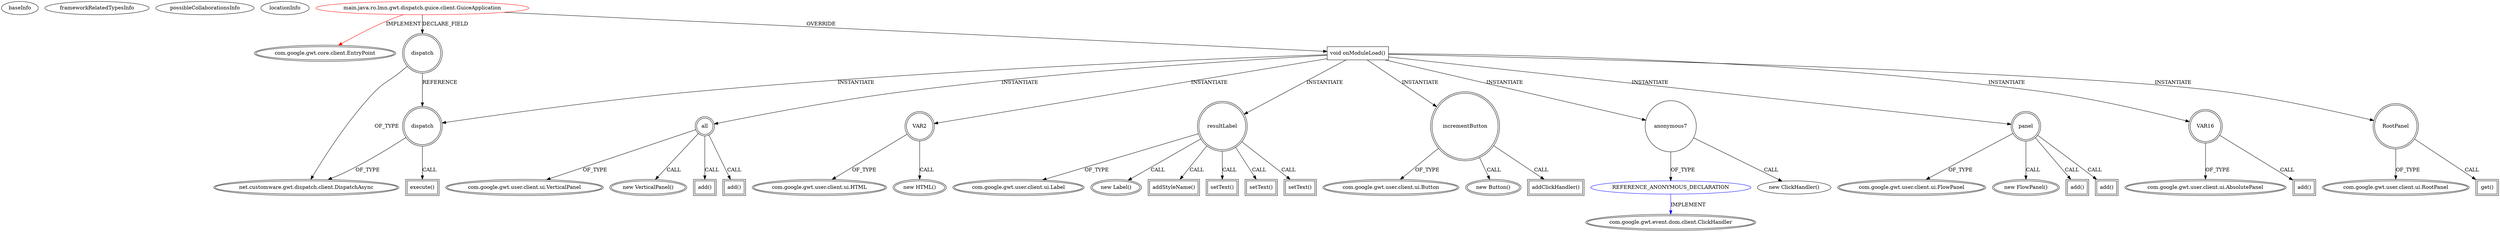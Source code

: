 digraph {
baseInfo[graphId=4424,category="extension_graph",isAnonymous=false,possibleRelation=true]
frameworkRelatedTypesInfo[0="com.google.gwt.core.client.EntryPoint"]
possibleCollaborationsInfo[0="4424~OVERRIDING_METHOD_DECLARATION-INSTANTIATION-~com.google.gwt.core.client.EntryPoint ~com.google.gwt.event.dom.client.ClickHandler ~false~true"]
locationInfo[projectName="rombert-gwt-dispatch-sample",filePath="/rombert-gwt-dispatch-sample/gwt-dispatch-sample-master/dispatch-sample-guice/src/main/java/ro/lmn/gwt/dispatch/guice/client/GuiceApplication.java",contextSignature="GuiceApplication",graphId="4424"]
0[label="main.java.ro.lmn.gwt.dispatch.guice.client.GuiceApplication",vertexType="ROOT_CLIENT_CLASS_DECLARATION",isFrameworkType=false,color=red]
1[label="com.google.gwt.core.client.EntryPoint",vertexType="FRAMEWORK_INTERFACE_TYPE",isFrameworkType=true,peripheries=2]
2[label="dispatch",vertexType="FIELD_DECLARATION",isFrameworkType=true,peripheries=2,shape=circle]
3[label="net.customware.gwt.dispatch.client.DispatchAsync",vertexType="FRAMEWORK_INTERFACE_TYPE",isFrameworkType=true,peripheries=2]
4[label="void onModuleLoad()",vertexType="OVERRIDING_METHOD_DECLARATION",isFrameworkType=false,shape=box]
6[label="all",vertexType="VARIABLE_EXPRESION",isFrameworkType=true,peripheries=2,shape=circle]
7[label="com.google.gwt.user.client.ui.VerticalPanel",vertexType="FRAMEWORK_CLASS_TYPE",isFrameworkType=true,peripheries=2]
5[label="new VerticalPanel()",vertexType="CONSTRUCTOR_CALL",isFrameworkType=true,peripheries=2]
9[label="add()",vertexType="INSIDE_CALL",isFrameworkType=true,peripheries=2,shape=box]
11[label="VAR2",vertexType="VARIABLE_EXPRESION",isFrameworkType=true,peripheries=2,shape=circle]
12[label="com.google.gwt.user.client.ui.HTML",vertexType="FRAMEWORK_CLASS_TYPE",isFrameworkType=true,peripheries=2]
10[label="new HTML()",vertexType="CONSTRUCTOR_CALL",isFrameworkType=true,peripheries=2]
14[label="resultLabel",vertexType="VARIABLE_EXPRESION",isFrameworkType=true,peripheries=2,shape=circle]
15[label="com.google.gwt.user.client.ui.Label",vertexType="FRAMEWORK_CLASS_TYPE",isFrameworkType=true,peripheries=2]
13[label="new Label()",vertexType="CONSTRUCTOR_CALL",isFrameworkType=true,peripheries=2]
17[label="addStyleName()",vertexType="INSIDE_CALL",isFrameworkType=true,peripheries=2,shape=box]
19[label="incrementButton",vertexType="VARIABLE_EXPRESION",isFrameworkType=true,peripheries=2,shape=circle]
20[label="com.google.gwt.user.client.ui.Button",vertexType="FRAMEWORK_CLASS_TYPE",isFrameworkType=true,peripheries=2]
18[label="new Button()",vertexType="CONSTRUCTOR_CALL",isFrameworkType=true,peripheries=2]
22[label="addClickHandler()",vertexType="INSIDE_CALL",isFrameworkType=true,peripheries=2,shape=box]
24[label="anonymous7",vertexType="VARIABLE_EXPRESION",isFrameworkType=false,shape=circle]
25[label="REFERENCE_ANONYMOUS_DECLARATION",vertexType="REFERENCE_ANONYMOUS_DECLARATION",isFrameworkType=false,color=blue]
26[label="com.google.gwt.event.dom.client.ClickHandler",vertexType="FRAMEWORK_INTERFACE_TYPE",isFrameworkType=true,peripheries=2]
23[label="new ClickHandler()",vertexType="CONSTRUCTOR_CALL",isFrameworkType=false]
28[label="setText()",vertexType="INSIDE_CALL",isFrameworkType=true,peripheries=2,shape=box]
29[label="dispatch",vertexType="VARIABLE_EXPRESION",isFrameworkType=true,peripheries=2,shape=circle]
30[label="execute()",vertexType="INSIDE_CALL",isFrameworkType=true,peripheries=2,shape=box]
33[label="setText()",vertexType="INSIDE_CALL",isFrameworkType=true,peripheries=2,shape=box]
35[label="setText()",vertexType="INSIDE_CALL",isFrameworkType=true,peripheries=2,shape=box]
37[label="panel",vertexType="VARIABLE_EXPRESION",isFrameworkType=true,peripheries=2,shape=circle]
38[label="com.google.gwt.user.client.ui.FlowPanel",vertexType="FRAMEWORK_CLASS_TYPE",isFrameworkType=true,peripheries=2]
36[label="new FlowPanel()",vertexType="CONSTRUCTOR_CALL",isFrameworkType=true,peripheries=2]
40[label="add()",vertexType="INSIDE_CALL",isFrameworkType=true,peripheries=2,shape=box]
42[label="add()",vertexType="INSIDE_CALL",isFrameworkType=true,peripheries=2,shape=box]
44[label="add()",vertexType="INSIDE_CALL",isFrameworkType=true,peripheries=2,shape=box]
45[label="VAR16",vertexType="VARIABLE_EXPRESION",isFrameworkType=true,peripheries=2,shape=circle]
47[label="com.google.gwt.user.client.ui.AbsolutePanel",vertexType="FRAMEWORK_CLASS_TYPE",isFrameworkType=true,peripheries=2]
46[label="add()",vertexType="INSIDE_CALL",isFrameworkType=true,peripheries=2,shape=box]
48[label="RootPanel",vertexType="VARIABLE_EXPRESION",isFrameworkType=true,peripheries=2,shape=circle]
50[label="com.google.gwt.user.client.ui.RootPanel",vertexType="FRAMEWORK_CLASS_TYPE",isFrameworkType=true,peripheries=2]
49[label="get()",vertexType="INSIDE_CALL",isFrameworkType=true,peripheries=2,shape=box]
0->1[label="IMPLEMENT",color=red]
0->2[label="DECLARE_FIELD"]
2->3[label="OF_TYPE"]
0->4[label="OVERRIDE"]
4->6[label="INSTANTIATE"]
6->7[label="OF_TYPE"]
6->5[label="CALL"]
6->9[label="CALL"]
4->11[label="INSTANTIATE"]
11->12[label="OF_TYPE"]
11->10[label="CALL"]
4->14[label="INSTANTIATE"]
14->15[label="OF_TYPE"]
14->13[label="CALL"]
14->17[label="CALL"]
4->19[label="INSTANTIATE"]
19->20[label="OF_TYPE"]
19->18[label="CALL"]
19->22[label="CALL"]
4->24[label="INSTANTIATE"]
25->26[label="IMPLEMENT",color=blue]
24->25[label="OF_TYPE"]
24->23[label="CALL"]
14->28[label="CALL"]
4->29[label="INSTANTIATE"]
2->29[label="REFERENCE"]
29->3[label="OF_TYPE"]
29->30[label="CALL"]
14->33[label="CALL"]
14->35[label="CALL"]
4->37[label="INSTANTIATE"]
37->38[label="OF_TYPE"]
37->36[label="CALL"]
37->40[label="CALL"]
37->42[label="CALL"]
6->44[label="CALL"]
4->45[label="INSTANTIATE"]
45->47[label="OF_TYPE"]
45->46[label="CALL"]
4->48[label="INSTANTIATE"]
48->50[label="OF_TYPE"]
48->49[label="CALL"]
}
